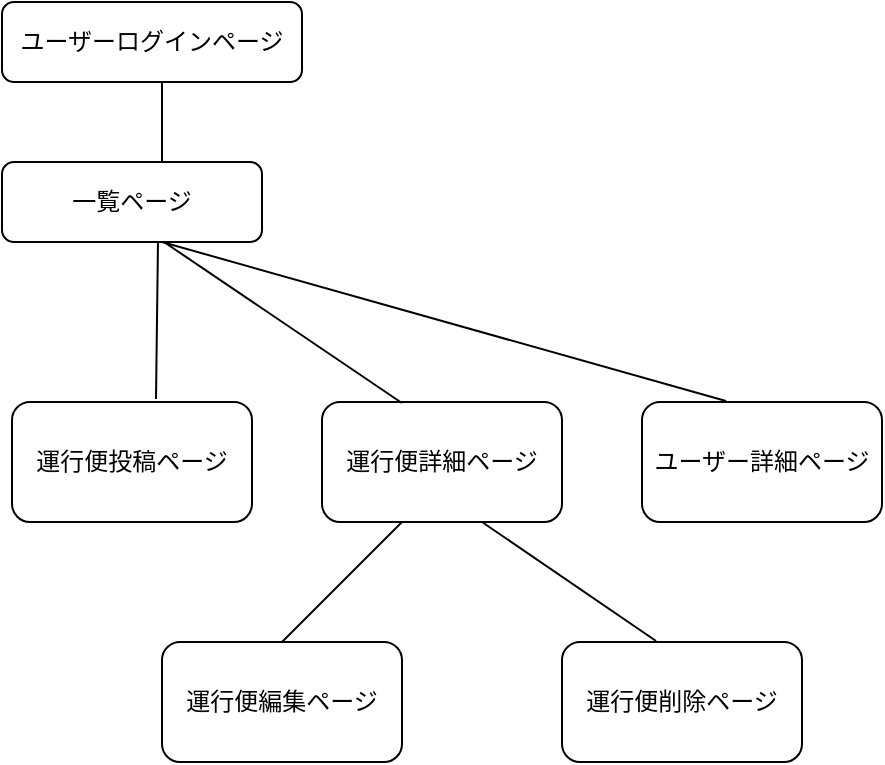 <mxfile>
    <diagram id="AewvNzcWWNuRWbKLbim6" name="ページ1">
        <mxGraphModel dx="760" dy="568" grid="1" gridSize="10" guides="1" tooltips="1" connect="1" arrows="1" fold="1" page="1" pageScale="1" pageWidth="827" pageHeight="1169" math="0" shadow="0">
            <root>
                <mxCell id="0"/>
                <mxCell id="1" parent="0"/>
                <mxCell id="3" value="ユーザーログインページ" style="rounded=1;whiteSpace=wrap;html=1;" vertex="1" parent="1">
                    <mxGeometry x="80" y="40" width="150" height="40" as="geometry"/>
                </mxCell>
                <mxCell id="4" value="一覧ページ" style="rounded=1;whiteSpace=wrap;html=1;" vertex="1" parent="1">
                    <mxGeometry x="80" y="120" width="130" height="40" as="geometry"/>
                </mxCell>
                <mxCell id="5" value="ユーザー詳細ページ" style="rounded=1;whiteSpace=wrap;html=1;" vertex="1" parent="1">
                    <mxGeometry x="400" y="240" width="120" height="60" as="geometry"/>
                </mxCell>
                <mxCell id="6" value="運行便編集ページ" style="rounded=1;whiteSpace=wrap;html=1;" vertex="1" parent="1">
                    <mxGeometry x="160" y="360" width="120" height="60" as="geometry"/>
                </mxCell>
                <mxCell id="7" value="運行便詳細ページ" style="rounded=1;whiteSpace=wrap;html=1;" vertex="1" parent="1">
                    <mxGeometry x="240" y="240" width="120" height="60" as="geometry"/>
                </mxCell>
                <mxCell id="8" value="運行便投稿ページ" style="rounded=1;whiteSpace=wrap;html=1;" vertex="1" parent="1">
                    <mxGeometry x="85" y="240" width="120" height="60" as="geometry"/>
                </mxCell>
                <mxCell id="12" value="" style="endArrow=none;html=1;" edge="1" parent="1">
                    <mxGeometry width="50" height="50" relative="1" as="geometry">
                        <mxPoint x="160" y="120" as="sourcePoint"/>
                        <mxPoint x="160" y="80" as="targetPoint"/>
                    </mxGeometry>
                </mxCell>
                <mxCell id="14" value="運行便削除ページ" style="rounded=1;whiteSpace=wrap;html=1;" vertex="1" parent="1">
                    <mxGeometry x="360" y="360" width="120" height="60" as="geometry"/>
                </mxCell>
                <mxCell id="16" value="" style="endArrow=none;html=1;exitX=0.5;exitY=0;exitDx=0;exitDy=0;" edge="1" parent="1" source="6">
                    <mxGeometry width="50" height="50" relative="1" as="geometry">
                        <mxPoint x="230" y="350" as="sourcePoint"/>
                        <mxPoint x="280" y="300" as="targetPoint"/>
                    </mxGeometry>
                </mxCell>
                <mxCell id="17" value="" style="endArrow=none;html=1;exitX=0.392;exitY=-0.008;exitDx=0;exitDy=0;exitPerimeter=0;" edge="1" parent="1" source="14">
                    <mxGeometry width="50" height="50" relative="1" as="geometry">
                        <mxPoint x="260" y="360" as="sourcePoint"/>
                        <mxPoint x="320" y="300" as="targetPoint"/>
                    </mxGeometry>
                </mxCell>
                <mxCell id="18" value="" style="endArrow=none;html=1;entryX=0.6;entryY=0.988;entryDx=0;entryDy=0;entryPerimeter=0;exitX=0.6;exitY=-0.025;exitDx=0;exitDy=0;exitPerimeter=0;" edge="1" parent="1" source="8" target="4">
                    <mxGeometry width="50" height="50" relative="1" as="geometry">
                        <mxPoint x="160" y="230" as="sourcePoint"/>
                        <mxPoint x="160" y="170" as="targetPoint"/>
                    </mxGeometry>
                </mxCell>
                <mxCell id="19" value="" style="endArrow=none;html=1;entryX=0.6;entryY=0.988;entryDx=0;entryDy=0;entryPerimeter=0;exitX=0.333;exitY=0.008;exitDx=0;exitDy=0;exitPerimeter=0;" edge="1" parent="1" source="7">
                    <mxGeometry width="50" height="50" relative="1" as="geometry">
                        <mxPoint x="160" y="238.98" as="sourcePoint"/>
                        <mxPoint x="161" y="160.0" as="targetPoint"/>
                    </mxGeometry>
                </mxCell>
                <mxCell id="20" value="" style="endArrow=none;html=1;entryX=0.6;entryY=0.988;entryDx=0;entryDy=0;entryPerimeter=0;exitX=0.35;exitY=-0.008;exitDx=0;exitDy=0;exitPerimeter=0;" edge="1" parent="1" source="5">
                    <mxGeometry width="50" height="50" relative="1" as="geometry">
                        <mxPoint x="159" y="238.98" as="sourcePoint"/>
                        <mxPoint x="160" y="160.0" as="targetPoint"/>
                    </mxGeometry>
                </mxCell>
            </root>
        </mxGraphModel>
    </diagram>
</mxfile>